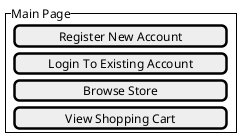 @startsalt MainPageMockUp

{^ Main Page
  <U+0020> {
     [   Register New Account   ]
     [ Login To Existing Account]
     [     Browse Store         ]
     [   View Shopping Cart     ]
  }<U+0020>
}

@endsalt